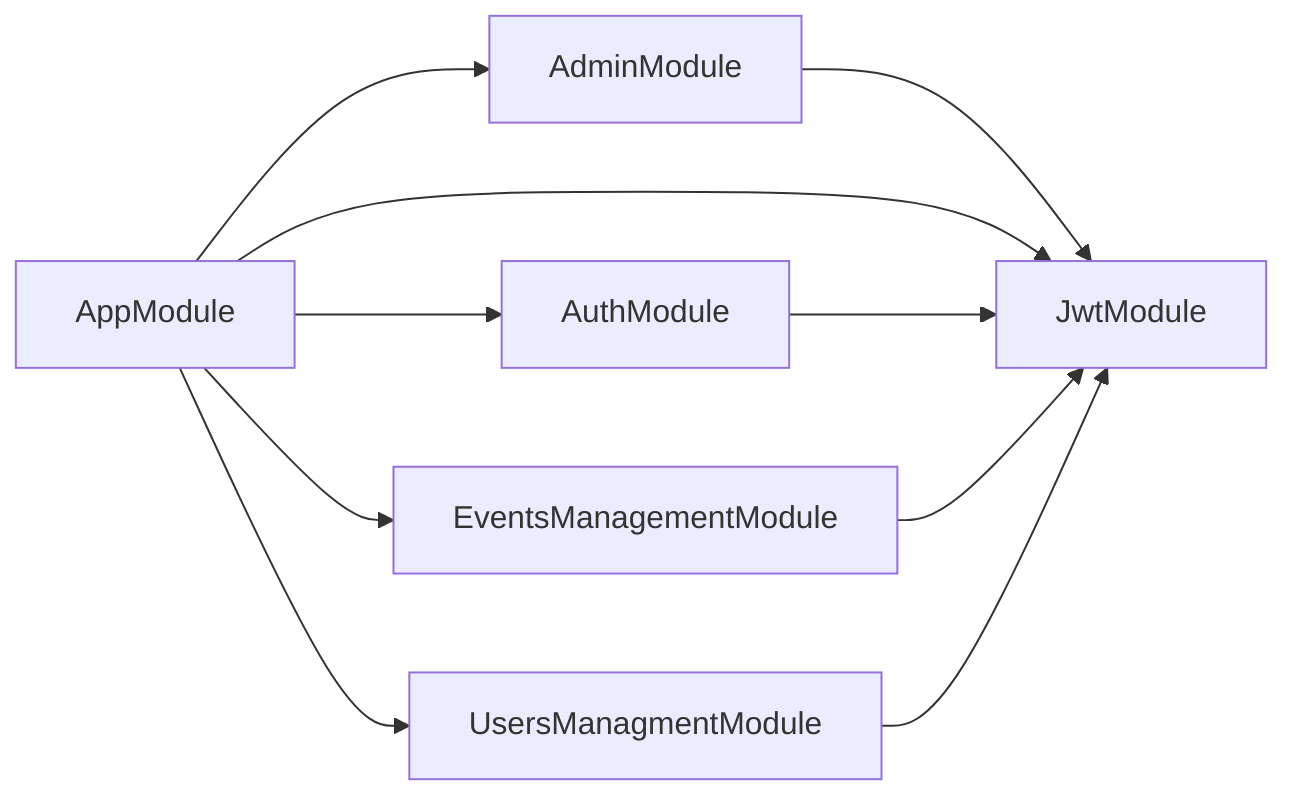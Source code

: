 graph LR
  AdminModule-->JwtModule
  AppModule-->AdminModule
  AppModule-->AuthModule
  AppModule-->EventsManagementModule
  AppModule-->JwtModule
  AppModule-->UsersManagmentModule
  AuthModule-->JwtModule
  EventsManagementModule-->JwtModule
  UsersManagmentModule-->JwtModule